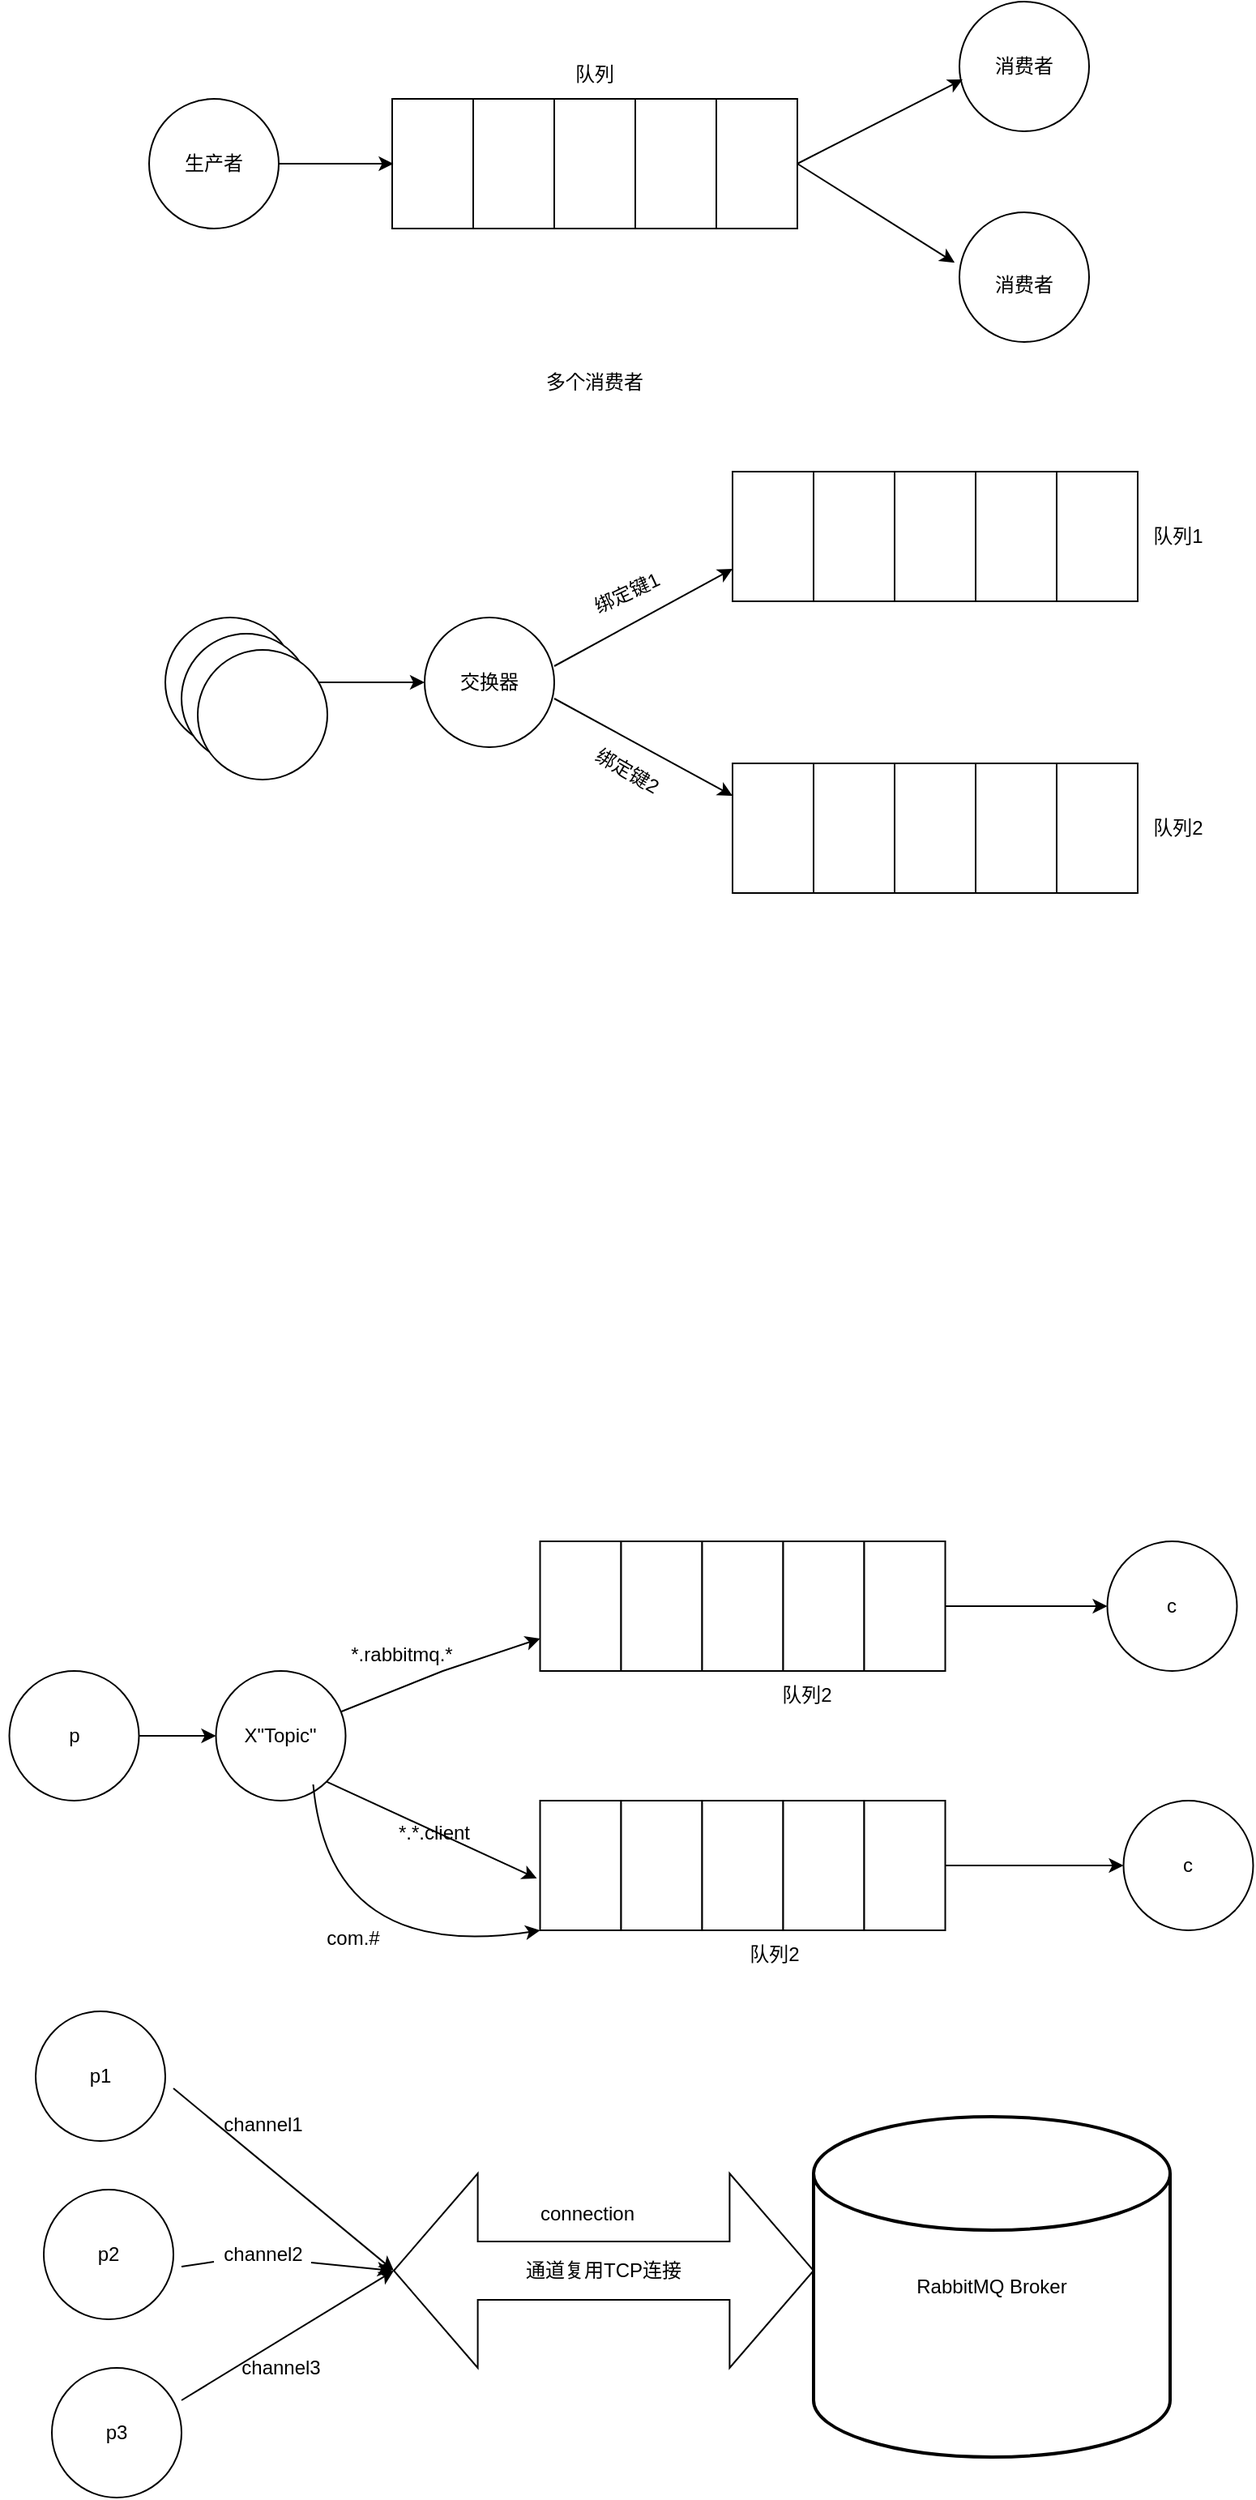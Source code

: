 <mxfile version="15.7.3" type="device"><diagram id="vaiU07S2tZ4FOfT2WDIP" name="第 1 页"><mxGraphModel dx="1102" dy="865" grid="1" gridSize="10" guides="1" tooltips="1" connect="1" arrows="1" fold="1" page="1" pageScale="1" pageWidth="827" pageHeight="1169" math="0" shadow="0"><root><mxCell id="0"/><mxCell id="1" parent="0"/><mxCell id="xPV7YaCTeFOXHIQ12xA9-1" value="" style="ellipse;whiteSpace=wrap;html=1;aspect=fixed;" vertex="1" parent="1"><mxGeometry x="100" y="250" width="80" height="80" as="geometry"/></mxCell><mxCell id="xPV7YaCTeFOXHIQ12xA9-2" value="" style="ellipse;whiteSpace=wrap;html=1;aspect=fixed;" vertex="1" parent="1"><mxGeometry x="600" y="320" width="80" height="80" as="geometry"/></mxCell><mxCell id="xPV7YaCTeFOXHIQ12xA9-3" value="" style="ellipse;whiteSpace=wrap;html=1;aspect=fixed;" vertex="1" parent="1"><mxGeometry x="600" y="190" width="80" height="80" as="geometry"/></mxCell><mxCell id="xPV7YaCTeFOXHIQ12xA9-7" value="" style="rounded=0;whiteSpace=wrap;html=1;" vertex="1" parent="1"><mxGeometry x="250" y="250" width="50" height="80" as="geometry"/></mxCell><mxCell id="xPV7YaCTeFOXHIQ12xA9-9" value="" style="rounded=0;whiteSpace=wrap;html=1;" vertex="1" parent="1"><mxGeometry x="300" y="250" width="50" height="80" as="geometry"/></mxCell><mxCell id="xPV7YaCTeFOXHIQ12xA9-10" value="" style="rounded=0;whiteSpace=wrap;html=1;" vertex="1" parent="1"><mxGeometry x="350" y="250" width="50" height="80" as="geometry"/></mxCell><mxCell id="xPV7YaCTeFOXHIQ12xA9-11" value="" style="rounded=0;whiteSpace=wrap;html=1;" vertex="1" parent="1"><mxGeometry x="400" y="250" width="50" height="80" as="geometry"/></mxCell><mxCell id="xPV7YaCTeFOXHIQ12xA9-12" value="" style="rounded=0;whiteSpace=wrap;html=1;" vertex="1" parent="1"><mxGeometry x="450" y="250" width="50" height="80" as="geometry"/></mxCell><mxCell id="xPV7YaCTeFOXHIQ12xA9-13" value="" style="endArrow=classic;html=1;rounded=0;entryX=0.014;entryY=0.5;entryDx=0;entryDy=0;entryPerimeter=0;" edge="1" parent="1" source="xPV7YaCTeFOXHIQ12xA9-1" target="xPV7YaCTeFOXHIQ12xA9-7"><mxGeometry width="50" height="50" relative="1" as="geometry"><mxPoint x="180" y="350" as="sourcePoint"/><mxPoint x="250.711" y="300" as="targetPoint"/></mxGeometry></mxCell><mxCell id="xPV7YaCTeFOXHIQ12xA9-14" value="" style="endArrow=classic;html=1;rounded=0;entryX=0.025;entryY=0.6;entryDx=0;entryDy=0;entryPerimeter=0;" edge="1" parent="1" target="xPV7YaCTeFOXHIQ12xA9-3"><mxGeometry width="50" height="50" relative="1" as="geometry"><mxPoint x="500" y="290" as="sourcePoint"/><mxPoint x="570" y="240" as="targetPoint"/></mxGeometry></mxCell><mxCell id="xPV7YaCTeFOXHIQ12xA9-15" value="" style="endArrow=classic;html=1;rounded=0;entryX=-0.037;entryY=0.388;entryDx=0;entryDy=0;entryPerimeter=0;" edge="1" parent="1" target="xPV7YaCTeFOXHIQ12xA9-2"><mxGeometry width="50" height="50" relative="1" as="geometry"><mxPoint x="500" y="290" as="sourcePoint"/><mxPoint x="570.711" y="290" as="targetPoint"/></mxGeometry></mxCell><mxCell id="xPV7YaCTeFOXHIQ12xA9-16" value="多个消费者" style="text;html=1;strokeColor=none;fillColor=none;align=center;verticalAlign=middle;whiteSpace=wrap;rounded=0;" vertex="1" parent="1"><mxGeometry x="330" y="410" width="90" height="30" as="geometry"/></mxCell><mxCell id="xPV7YaCTeFOXHIQ12xA9-17" value="生产者" style="text;html=1;strokeColor=none;fillColor=none;align=center;verticalAlign=middle;whiteSpace=wrap;rounded=0;" vertex="1" parent="1"><mxGeometry x="110" y="275" width="60" height="30" as="geometry"/></mxCell><mxCell id="xPV7YaCTeFOXHIQ12xA9-18" value="消费者" style="text;html=1;strokeColor=none;fillColor=none;align=center;verticalAlign=middle;whiteSpace=wrap;rounded=0;" vertex="1" parent="1"><mxGeometry x="610" y="215" width="60" height="30" as="geometry"/></mxCell><mxCell id="xPV7YaCTeFOXHIQ12xA9-19" value="消费者" style="text;html=1;strokeColor=none;fillColor=none;align=center;verticalAlign=middle;whiteSpace=wrap;rounded=0;" vertex="1" parent="1"><mxGeometry x="610" y="350" width="60" height="30" as="geometry"/></mxCell><mxCell id="xPV7YaCTeFOXHIQ12xA9-20" value="" style="rounded=0;whiteSpace=wrap;html=1;" vertex="1" parent="1"><mxGeometry x="460" y="480" width="50" height="80" as="geometry"/></mxCell><mxCell id="xPV7YaCTeFOXHIQ12xA9-21" value="" style="rounded=0;whiteSpace=wrap;html=1;" vertex="1" parent="1"><mxGeometry x="510" y="480" width="50" height="80" as="geometry"/></mxCell><mxCell id="xPV7YaCTeFOXHIQ12xA9-22" value="" style="rounded=0;whiteSpace=wrap;html=1;" vertex="1" parent="1"><mxGeometry x="560" y="480" width="50" height="80" as="geometry"/></mxCell><mxCell id="xPV7YaCTeFOXHIQ12xA9-23" value="" style="rounded=0;whiteSpace=wrap;html=1;" vertex="1" parent="1"><mxGeometry x="610" y="480" width="50" height="80" as="geometry"/></mxCell><mxCell id="xPV7YaCTeFOXHIQ12xA9-24" value="" style="rounded=0;whiteSpace=wrap;html=1;" vertex="1" parent="1"><mxGeometry x="660" y="480" width="50" height="80" as="geometry"/></mxCell><mxCell id="xPV7YaCTeFOXHIQ12xA9-25" value="" style="rounded=0;whiteSpace=wrap;html=1;" vertex="1" parent="1"><mxGeometry x="460" y="660" width="50" height="80" as="geometry"/></mxCell><mxCell id="xPV7YaCTeFOXHIQ12xA9-26" value="" style="rounded=0;whiteSpace=wrap;html=1;" vertex="1" parent="1"><mxGeometry x="510" y="660" width="50" height="80" as="geometry"/></mxCell><mxCell id="xPV7YaCTeFOXHIQ12xA9-27" value="" style="rounded=0;whiteSpace=wrap;html=1;" vertex="1" parent="1"><mxGeometry x="560" y="660" width="50" height="80" as="geometry"/></mxCell><mxCell id="xPV7YaCTeFOXHIQ12xA9-28" value="" style="rounded=0;whiteSpace=wrap;html=1;" vertex="1" parent="1"><mxGeometry x="610" y="660" width="50" height="80" as="geometry"/></mxCell><mxCell id="xPV7YaCTeFOXHIQ12xA9-29" value="" style="rounded=0;whiteSpace=wrap;html=1;" vertex="1" parent="1"><mxGeometry x="660" y="660" width="50" height="80" as="geometry"/></mxCell><mxCell id="xPV7YaCTeFOXHIQ12xA9-30" value="" style="ellipse;whiteSpace=wrap;html=1;aspect=fixed;" vertex="1" parent="1"><mxGeometry x="270" y="570" width="80" height="80" as="geometry"/></mxCell><mxCell id="xPV7YaCTeFOXHIQ12xA9-33" value="" style="edgeStyle=orthogonalEdgeStyle;rounded=0;orthogonalLoop=1;jettySize=auto;html=1;" edge="1" parent="1" source="xPV7YaCTeFOXHIQ12xA9-31" target="xPV7YaCTeFOXHIQ12xA9-30"><mxGeometry relative="1" as="geometry"/></mxCell><mxCell id="xPV7YaCTeFOXHIQ12xA9-31" value="" style="ellipse;whiteSpace=wrap;html=1;aspect=fixed;" vertex="1" parent="1"><mxGeometry x="110" y="570" width="80" height="80" as="geometry"/></mxCell><mxCell id="xPV7YaCTeFOXHIQ12xA9-32" value="" style="endArrow=classic;html=1;rounded=0;entryX=0;entryY=0.75;entryDx=0;entryDy=0;" edge="1" parent="1" target="xPV7YaCTeFOXHIQ12xA9-20"><mxGeometry width="50" height="50" relative="1" as="geometry"><mxPoint x="350" y="600" as="sourcePoint"/><mxPoint x="400" y="550" as="targetPoint"/></mxGeometry></mxCell><mxCell id="xPV7YaCTeFOXHIQ12xA9-34" value="" style="endArrow=classic;html=1;rounded=0;entryX=0;entryY=0.25;entryDx=0;entryDy=0;" edge="1" parent="1" target="xPV7YaCTeFOXHIQ12xA9-25"><mxGeometry width="50" height="50" relative="1" as="geometry"><mxPoint x="350" y="620" as="sourcePoint"/><mxPoint x="400" y="570" as="targetPoint"/></mxGeometry></mxCell><mxCell id="xPV7YaCTeFOXHIQ12xA9-35" value="生产者" style="text;html=1;strokeColor=none;fillColor=none;align=center;verticalAlign=middle;whiteSpace=wrap;rounded=0;" vertex="1" parent="1"><mxGeometry x="120" y="595" width="60" height="30" as="geometry"/></mxCell><mxCell id="xPV7YaCTeFOXHIQ12xA9-36" value="交换器" style="text;html=1;strokeColor=none;fillColor=none;align=center;verticalAlign=middle;whiteSpace=wrap;rounded=0;" vertex="1" parent="1"><mxGeometry x="280" y="595" width="60" height="30" as="geometry"/></mxCell><mxCell id="xPV7YaCTeFOXHIQ12xA9-37" value="队列" style="text;html=1;strokeColor=none;fillColor=none;align=center;verticalAlign=middle;whiteSpace=wrap;rounded=0;" vertex="1" parent="1"><mxGeometry x="330" y="220" width="90" height="30" as="geometry"/></mxCell><mxCell id="xPV7YaCTeFOXHIQ12xA9-38" value="队列1" style="text;html=1;strokeColor=none;fillColor=none;align=center;verticalAlign=middle;whiteSpace=wrap;rounded=0;" vertex="1" parent="1"><mxGeometry x="690" y="505" width="90" height="30" as="geometry"/></mxCell><mxCell id="xPV7YaCTeFOXHIQ12xA9-39" value="队列2" style="text;html=1;strokeColor=none;fillColor=none;align=center;verticalAlign=middle;whiteSpace=wrap;rounded=0;" vertex="1" parent="1"><mxGeometry x="690" y="685" width="90" height="30" as="geometry"/></mxCell><mxCell id="xPV7YaCTeFOXHIQ12xA9-40" value="绑定键1" style="text;html=1;strokeColor=none;fillColor=none;align=center;verticalAlign=middle;whiteSpace=wrap;rounded=0;rotation=-25;" vertex="1" parent="1"><mxGeometry x="350" y="540" width="90" height="30" as="geometry"/></mxCell><mxCell id="xPV7YaCTeFOXHIQ12xA9-41" value="绑定键2" style="text;html=1;strokeColor=none;fillColor=none;align=center;verticalAlign=middle;whiteSpace=wrap;rounded=0;rotation=30;" vertex="1" parent="1"><mxGeometry x="350" y="650" width="90" height="30" as="geometry"/></mxCell><mxCell id="xPV7YaCTeFOXHIQ12xA9-42" value="" style="ellipse;whiteSpace=wrap;html=1;aspect=fixed;" vertex="1" parent="1"><mxGeometry x="120" y="580" width="80" height="80" as="geometry"/></mxCell><mxCell id="xPV7YaCTeFOXHIQ12xA9-43" value="" style="ellipse;whiteSpace=wrap;html=1;aspect=fixed;" vertex="1" parent="1"><mxGeometry x="130" y="590" width="80" height="80" as="geometry"/></mxCell><mxCell id="xPV7YaCTeFOXHIQ12xA9-44" value="X&quot;Topic&quot;" style="ellipse;whiteSpace=wrap;html=1;aspect=fixed;" vertex="1" parent="1"><mxGeometry x="141.25" y="1220" width="80" height="80" as="geometry"/></mxCell><mxCell id="xPV7YaCTeFOXHIQ12xA9-60" value="" style="edgeStyle=orthogonalEdgeStyle;rounded=0;orthogonalLoop=1;jettySize=auto;html=1;" edge="1" parent="1" source="xPV7YaCTeFOXHIQ12xA9-45" target="xPV7YaCTeFOXHIQ12xA9-44"><mxGeometry relative="1" as="geometry"/></mxCell><mxCell id="xPV7YaCTeFOXHIQ12xA9-45" value="" style="ellipse;whiteSpace=wrap;html=1;aspect=fixed;" vertex="1" parent="1"><mxGeometry x="13.75" y="1220" width="80" height="80" as="geometry"/></mxCell><mxCell id="xPV7YaCTeFOXHIQ12xA9-46" value="" style="rounded=0;whiteSpace=wrap;html=1;" vertex="1" parent="1"><mxGeometry x="341.25" y="1140" width="50" height="80" as="geometry"/></mxCell><mxCell id="xPV7YaCTeFOXHIQ12xA9-47" value="" style="rounded=0;whiteSpace=wrap;html=1;" vertex="1" parent="1"><mxGeometry x="391.25" y="1140" width="50" height="80" as="geometry"/></mxCell><mxCell id="xPV7YaCTeFOXHIQ12xA9-48" value="" style="rounded=0;whiteSpace=wrap;html=1;" vertex="1" parent="1"><mxGeometry x="441.25" y="1140" width="50" height="80" as="geometry"/></mxCell><mxCell id="xPV7YaCTeFOXHIQ12xA9-49" value="" style="rounded=0;whiteSpace=wrap;html=1;" vertex="1" parent="1"><mxGeometry x="491.25" y="1140" width="50" height="80" as="geometry"/></mxCell><mxCell id="xPV7YaCTeFOXHIQ12xA9-75" value="" style="edgeStyle=orthogonalEdgeStyle;rounded=0;orthogonalLoop=1;jettySize=auto;html=1;" edge="1" parent="1" source="xPV7YaCTeFOXHIQ12xA9-50" target="xPV7YaCTeFOXHIQ12xA9-59"><mxGeometry relative="1" as="geometry"/></mxCell><mxCell id="xPV7YaCTeFOXHIQ12xA9-50" value="" style="rounded=0;whiteSpace=wrap;html=1;" vertex="1" parent="1"><mxGeometry x="541.25" y="1140" width="50" height="80" as="geometry"/></mxCell><mxCell id="xPV7YaCTeFOXHIQ12xA9-51" value="队列2" style="text;html=1;strokeColor=none;fillColor=none;align=center;verticalAlign=middle;whiteSpace=wrap;rounded=0;" vertex="1" parent="1"><mxGeometry x="461.25" y="1220" width="90" height="30" as="geometry"/></mxCell><mxCell id="xPV7YaCTeFOXHIQ12xA9-52" value="" style="rounded=0;whiteSpace=wrap;html=1;" vertex="1" parent="1"><mxGeometry x="341.25" y="1300" width="50" height="80" as="geometry"/></mxCell><mxCell id="xPV7YaCTeFOXHIQ12xA9-53" value="" style="rounded=0;whiteSpace=wrap;html=1;" vertex="1" parent="1"><mxGeometry x="391.25" y="1300" width="50" height="80" as="geometry"/></mxCell><mxCell id="xPV7YaCTeFOXHIQ12xA9-54" value="" style="rounded=0;whiteSpace=wrap;html=1;" vertex="1" parent="1"><mxGeometry x="441.25" y="1300" width="50" height="80" as="geometry"/></mxCell><mxCell id="xPV7YaCTeFOXHIQ12xA9-55" value="" style="rounded=0;whiteSpace=wrap;html=1;" vertex="1" parent="1"><mxGeometry x="491.25" y="1300" width="50" height="80" as="geometry"/></mxCell><mxCell id="xPV7YaCTeFOXHIQ12xA9-76" value="" style="edgeStyle=orthogonalEdgeStyle;rounded=0;orthogonalLoop=1;jettySize=auto;html=1;" edge="1" parent="1" source="xPV7YaCTeFOXHIQ12xA9-56" target="xPV7YaCTeFOXHIQ12xA9-58"><mxGeometry relative="1" as="geometry"/></mxCell><mxCell id="xPV7YaCTeFOXHIQ12xA9-56" value="" style="rounded=0;whiteSpace=wrap;html=1;" vertex="1" parent="1"><mxGeometry x="541.25" y="1300" width="50" height="80" as="geometry"/></mxCell><mxCell id="xPV7YaCTeFOXHIQ12xA9-57" value="队列2" style="text;html=1;strokeColor=none;fillColor=none;align=center;verticalAlign=middle;whiteSpace=wrap;rounded=0;" vertex="1" parent="1"><mxGeometry x="441.25" y="1380" width="90" height="30" as="geometry"/></mxCell><mxCell id="xPV7YaCTeFOXHIQ12xA9-58" value="c" style="ellipse;whiteSpace=wrap;html=1;aspect=fixed;" vertex="1" parent="1"><mxGeometry x="701.25" y="1300" width="80" height="80" as="geometry"/></mxCell><mxCell id="xPV7YaCTeFOXHIQ12xA9-59" value="c" style="ellipse;whiteSpace=wrap;html=1;aspect=fixed;" vertex="1" parent="1"><mxGeometry x="691.25" y="1140" width="80" height="80" as="geometry"/></mxCell><mxCell id="xPV7YaCTeFOXHIQ12xA9-62" value="" style="endArrow=classic;html=1;rounded=0;entryX=0;entryY=0.75;entryDx=0;entryDy=0;" edge="1" parent="1" source="xPV7YaCTeFOXHIQ12xA9-44" target="xPV7YaCTeFOXHIQ12xA9-46"><mxGeometry width="50" height="50" relative="1" as="geometry"><mxPoint x="231.25" y="1250" as="sourcePoint"/><mxPoint x="281.25" y="1200" as="targetPoint"/><Array as="points"><mxPoint x="281.25" y="1220"/></Array></mxGeometry></mxCell><mxCell id="xPV7YaCTeFOXHIQ12xA9-63" value="" style="endArrow=classic;html=1;rounded=0;entryX=-0.04;entryY=0.6;entryDx=0;entryDy=0;entryPerimeter=0;exitX=1;exitY=1;exitDx=0;exitDy=0;" edge="1" parent="1" source="xPV7YaCTeFOXHIQ12xA9-44" target="xPV7YaCTeFOXHIQ12xA9-52"><mxGeometry width="50" height="50" relative="1" as="geometry"><mxPoint x="211.25" y="1340" as="sourcePoint"/><mxPoint x="261.25" y="1290" as="targetPoint"/></mxGeometry></mxCell><mxCell id="xPV7YaCTeFOXHIQ12xA9-66" value="" style="curved=1;endArrow=classic;html=1;rounded=0;entryX=0;entryY=1;entryDx=0;entryDy=0;" edge="1" parent="1" target="xPV7YaCTeFOXHIQ12xA9-52"><mxGeometry width="50" height="50" relative="1" as="geometry"><mxPoint x="201.25" y="1290" as="sourcePoint"/><mxPoint x="331.25" y="1360" as="targetPoint"/><Array as="points"><mxPoint x="211.25" y="1400"/></Array></mxGeometry></mxCell><mxCell id="xPV7YaCTeFOXHIQ12xA9-68" value="*.*.client" style="text;html=1;strokeColor=none;fillColor=none;align=center;verticalAlign=middle;whiteSpace=wrap;rounded=0;" vertex="1" parent="1"><mxGeometry x="231.25" y="1305" width="90" height="30" as="geometry"/></mxCell><mxCell id="xPV7YaCTeFOXHIQ12xA9-69" value="com.#" style="text;html=1;strokeColor=none;fillColor=none;align=center;verticalAlign=middle;whiteSpace=wrap;rounded=0;" vertex="1" parent="1"><mxGeometry x="181.25" y="1370" width="90" height="30" as="geometry"/></mxCell><mxCell id="xPV7YaCTeFOXHIQ12xA9-72" value="*.rabbitmq.*" style="text;html=1;strokeColor=none;fillColor=none;align=center;verticalAlign=middle;whiteSpace=wrap;rounded=0;" vertex="1" parent="1"><mxGeometry x="211.25" y="1195" width="90" height="30" as="geometry"/></mxCell><mxCell id="xPV7YaCTeFOXHIQ12xA9-73" value="p" style="text;html=1;strokeColor=none;fillColor=none;align=center;verticalAlign=middle;whiteSpace=wrap;rounded=0;" vertex="1" parent="1"><mxGeometry x="8.75" y="1245" width="90" height="30" as="geometry"/></mxCell><mxCell id="xPV7YaCTeFOXHIQ12xA9-77" value="" style="ellipse;whiteSpace=wrap;html=1;aspect=fixed;" vertex="1" parent="1"><mxGeometry x="40" y="1650" width="80" height="80" as="geometry"/></mxCell><mxCell id="xPV7YaCTeFOXHIQ12xA9-78" value="p3" style="text;html=1;strokeColor=none;fillColor=none;align=center;verticalAlign=middle;whiteSpace=wrap;rounded=0;" vertex="1" parent="1"><mxGeometry x="35" y="1675" width="90" height="30" as="geometry"/></mxCell><mxCell id="xPV7YaCTeFOXHIQ12xA9-79" value="" style="ellipse;whiteSpace=wrap;html=1;aspect=fixed;" vertex="1" parent="1"><mxGeometry x="30" y="1430" width="80" height="80" as="geometry"/></mxCell><mxCell id="xPV7YaCTeFOXHIQ12xA9-80" value="p1" style="text;html=1;strokeColor=none;fillColor=none;align=center;verticalAlign=middle;whiteSpace=wrap;rounded=0;" vertex="1" parent="1"><mxGeometry x="25" y="1455" width="90" height="30" as="geometry"/></mxCell><mxCell id="xPV7YaCTeFOXHIQ12xA9-81" value="" style="ellipse;whiteSpace=wrap;html=1;aspect=fixed;" vertex="1" parent="1"><mxGeometry x="35" y="1540" width="80" height="80" as="geometry"/></mxCell><mxCell id="xPV7YaCTeFOXHIQ12xA9-82" value="p2" style="text;html=1;strokeColor=none;fillColor=none;align=center;verticalAlign=middle;whiteSpace=wrap;rounded=0;" vertex="1" parent="1"><mxGeometry x="30" y="1565" width="90" height="30" as="geometry"/></mxCell><mxCell id="xPV7YaCTeFOXHIQ12xA9-83" value="" style="shape=doubleArrow;whiteSpace=wrap;html=1;" vertex="1" parent="1"><mxGeometry x="251" y="1530" width="259" height="120" as="geometry"/></mxCell><mxCell id="xPV7YaCTeFOXHIQ12xA9-84" value="RabbitMQ Broker" style="strokeWidth=2;html=1;shape=mxgraph.flowchart.database;whiteSpace=wrap;" vertex="1" parent="1"><mxGeometry x="510" y="1495" width="220" height="210" as="geometry"/></mxCell><mxCell id="xPV7YaCTeFOXHIQ12xA9-87" value="" style="endArrow=classic;html=1;rounded=0;exitX=1;exitY=0.75;exitDx=0;exitDy=0;entryX=0;entryY=0.5;entryDx=0;entryDy=0;entryPerimeter=0;" edge="1" parent="1" source="xPV7YaCTeFOXHIQ12xA9-80" target="xPV7YaCTeFOXHIQ12xA9-83"><mxGeometry width="50" height="50" relative="1" as="geometry"><mxPoint x="140" y="1540" as="sourcePoint"/><mxPoint x="190" y="1490" as="targetPoint"/></mxGeometry></mxCell><mxCell id="xPV7YaCTeFOXHIQ12xA9-88" value="" style="endArrow=classic;html=1;rounded=0;exitX=1;exitY=0.75;exitDx=0;exitDy=0;startArrow=none;" edge="1" parent="1" source="xPV7YaCTeFOXHIQ12xA9-92"><mxGeometry width="50" height="50" relative="1" as="geometry"><mxPoint x="120" y="1620" as="sourcePoint"/><mxPoint x="250" y="1590" as="targetPoint"/></mxGeometry></mxCell><mxCell id="xPV7YaCTeFOXHIQ12xA9-89" value="" style="endArrow=classic;html=1;rounded=0;entryX=0;entryY=0.5;entryDx=0;entryDy=0;entryPerimeter=0;" edge="1" parent="1" target="xPV7YaCTeFOXHIQ12xA9-83"><mxGeometry width="50" height="50" relative="1" as="geometry"><mxPoint x="120" y="1670" as="sourcePoint"/><mxPoint x="250" y="1590" as="targetPoint"/></mxGeometry></mxCell><mxCell id="xPV7YaCTeFOXHIQ12xA9-90" value="channel1" style="text;html=1;align=center;verticalAlign=middle;resizable=0;points=[];autosize=1;strokeColor=none;fillColor=none;" vertex="1" parent="1"><mxGeometry x="140" y="1490" width="60" height="20" as="geometry"/></mxCell><mxCell id="xPV7YaCTeFOXHIQ12xA9-91" value="channel3" style="text;html=1;align=center;verticalAlign=middle;resizable=0;points=[];autosize=1;strokeColor=none;fillColor=none;" vertex="1" parent="1"><mxGeometry x="151.25" y="1640" width="60" height="20" as="geometry"/></mxCell><mxCell id="xPV7YaCTeFOXHIQ12xA9-92" value="channel2" style="text;html=1;align=center;verticalAlign=middle;resizable=0;points=[];autosize=1;strokeColor=none;fillColor=none;" vertex="1" parent="1"><mxGeometry x="140" y="1570" width="60" height="20" as="geometry"/></mxCell><mxCell id="xPV7YaCTeFOXHIQ12xA9-93" value="" style="endArrow=none;html=1;rounded=0;exitX=1;exitY=0.75;exitDx=0;exitDy=0;" edge="1" parent="1" source="xPV7YaCTeFOXHIQ12xA9-82" target="xPV7YaCTeFOXHIQ12xA9-92"><mxGeometry width="50" height="50" relative="1" as="geometry"><mxPoint x="120" y="1587.5" as="sourcePoint"/><mxPoint x="250" y="1590" as="targetPoint"/></mxGeometry></mxCell><mxCell id="xPV7YaCTeFOXHIQ12xA9-94" value="通道复用TCP连接" style="text;html=1;strokeColor=none;fillColor=none;align=center;verticalAlign=middle;whiteSpace=wrap;rounded=0;" vertex="1" parent="1"><mxGeometry x="321.13" y="1575" width="118.75" height="30" as="geometry"/></mxCell><mxCell id="xPV7YaCTeFOXHIQ12xA9-95" value="connection" style="text;html=1;align=center;verticalAlign=middle;resizable=0;points=[];autosize=1;strokeColor=none;fillColor=none;" vertex="1" parent="1"><mxGeometry x="335" y="1545" width="70" height="20" as="geometry"/></mxCell></root></mxGraphModel></diagram></mxfile>